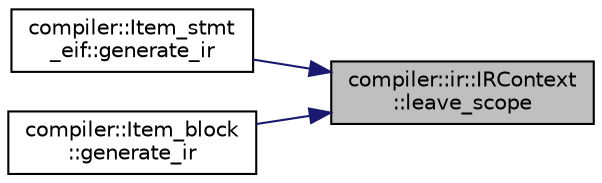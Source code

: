digraph "compiler::ir::IRContext::leave_scope"
{
 // LATEX_PDF_SIZE
  edge [fontname="Helvetica",fontsize="10",labelfontname="Helvetica",labelfontsize="10"];
  node [fontname="Helvetica",fontsize="10",shape=record];
  rankdir="RL";
  Node1 [label="compiler::ir::IRContext\l::leave_scope",height=0.2,width=0.4,color="black", fillcolor="grey75", style="filled", fontcolor="black",tooltip="If a scope is left, then we need to call the function and do some garbage cleaning work."];
  Node1 -> Node2 [dir="back",color="midnightblue",fontsize="10",style="solid",fontname="Helvetica"];
  Node2 [label="compiler::Item_stmt\l_eif::generate_ir",height=0.2,width=0.4,color="black", fillcolor="white", style="filled",URL="$classcompiler_1_1_item__stmt__eif.html#aca3c7a099d0a9a21bb0334d26cf8945f",tooltip=" "];
  Node1 -> Node3 [dir="back",color="midnightblue",fontsize="10",style="solid",fontname="Helvetica"];
  Node3 [label="compiler::Item_block\l::generate_ir",height=0.2,width=0.4,color="black", fillcolor="white", style="filled",URL="$classcompiler_1_1_item__block.html#a5ce5388a3cd326a7e63ae309c10b694d",tooltip=" "];
}
